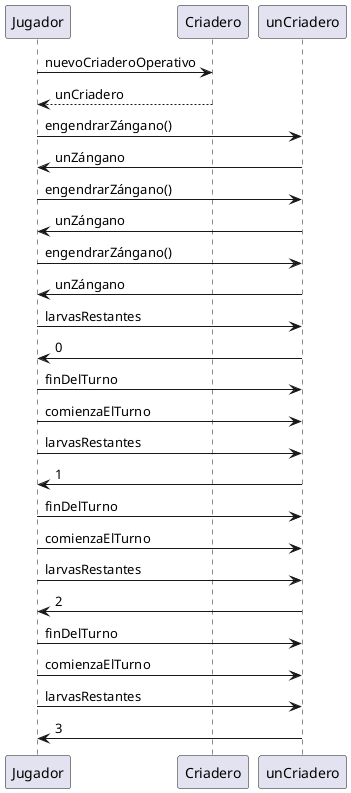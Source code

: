 @startuml
'https://plantuml.com/sequence-diagram

Jugador -> Criadero: nuevoCriaderoOperativo
Criadero --> Jugador: unCriadero

Jugador -> unCriadero: engendrarZángano()
unCriadero -> Jugador: unZángano

Jugador -> unCriadero: engendrarZángano()
unCriadero -> Jugador: unZángano

Jugador -> unCriadero: engendrarZángano()
unCriadero -> Jugador: unZángano

Jugador -> unCriadero: larvasRestantes
unCriadero -> Jugador: 0

Jugador -> unCriadero: finDelTurno

Jugador -> unCriadero: comienzaElTurno

Jugador -> unCriadero: larvasRestantes
unCriadero -> Jugador: 1

Jugador -> unCriadero: finDelTurno

Jugador -> unCriadero: comienzaElTurno

Jugador -> unCriadero: larvasRestantes
unCriadero -> Jugador: 2

Jugador -> unCriadero: finDelTurno

Jugador -> unCriadero: comienzaElTurno

Jugador -> unCriadero: larvasRestantes
unCriadero -> Jugador: 3
@enduml